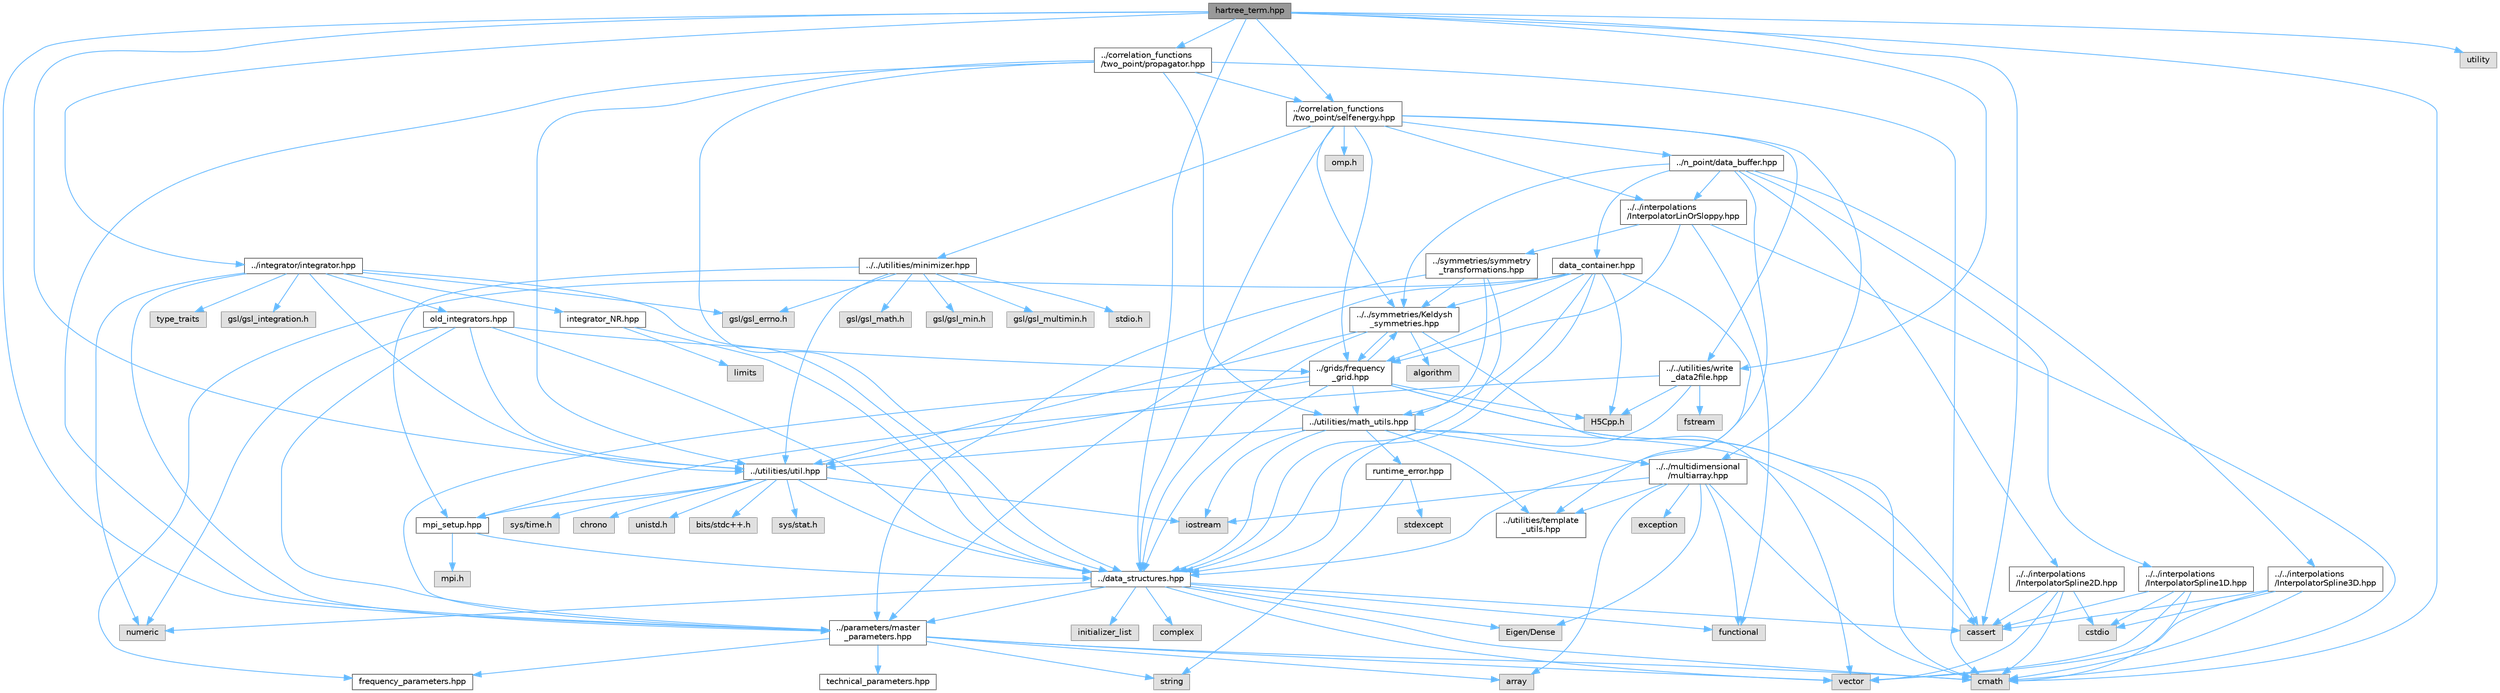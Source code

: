 digraph "hartree_term.hpp"
{
 // INTERACTIVE_SVG=YES
 // LATEX_PDF_SIZE
  bgcolor="transparent";
  edge [fontname=Helvetica,fontsize=10,labelfontname=Helvetica,labelfontsize=10];
  node [fontname=Helvetica,fontsize=10,shape=box,height=0.2,width=0.4];
  Node1 [id="Node000001",label="hartree_term.hpp",height=0.2,width=0.4,color="gray40", fillcolor="grey60", style="filled", fontcolor="black",tooltip=" "];
  Node1 -> Node2 [id="edge1_Node000001_Node000002",color="steelblue1",style="solid",tooltip=" "];
  Node2 [id="Node000002",label="../parameters/master\l_parameters.hpp",height=0.2,width=0.4,color="grey40", fillcolor="white", style="filled",URL="$d1/df8/master__parameters_8hpp.html",tooltip=" "];
  Node2 -> Node3 [id="edge2_Node000002_Node000003",color="steelblue1",style="solid",tooltip=" "];
  Node3 [id="Node000003",label="cmath",height=0.2,width=0.4,color="grey60", fillcolor="#E0E0E0", style="filled",tooltip=" "];
  Node2 -> Node4 [id="edge3_Node000002_Node000004",color="steelblue1",style="solid",tooltip=" "];
  Node4 [id="Node000004",label="vector",height=0.2,width=0.4,color="grey60", fillcolor="#E0E0E0", style="filled",tooltip=" "];
  Node2 -> Node5 [id="edge4_Node000002_Node000005",color="steelblue1",style="solid",tooltip=" "];
  Node5 [id="Node000005",label="string",height=0.2,width=0.4,color="grey60", fillcolor="#E0E0E0", style="filled",tooltip=" "];
  Node2 -> Node6 [id="edge5_Node000002_Node000006",color="steelblue1",style="solid",tooltip=" "];
  Node6 [id="Node000006",label="array",height=0.2,width=0.4,color="grey60", fillcolor="#E0E0E0", style="filled",tooltip=" "];
  Node2 -> Node7 [id="edge6_Node000002_Node000007",color="steelblue1",style="solid",tooltip=" "];
  Node7 [id="Node000007",label="frequency_parameters.hpp",height=0.2,width=0.4,color="grey40", fillcolor="white", style="filled",URL="$d3/d3c/frequency__parameters_8hpp.html",tooltip=" "];
  Node2 -> Node8 [id="edge7_Node000002_Node000008",color="steelblue1",style="solid",tooltip=" "];
  Node8 [id="Node000008",label="technical_parameters.hpp",height=0.2,width=0.4,color="grey40", fillcolor="white", style="filled",URL="$d9/d3a/technical__parameters_8hpp.html",tooltip=" "];
  Node1 -> Node9 [id="edge8_Node000001_Node000009",color="steelblue1",style="solid",tooltip=" "];
  Node9 [id="Node000009",label="../data_structures.hpp",height=0.2,width=0.4,color="grey40", fillcolor="white", style="filled",URL="$d7/d59/data__structures_8hpp.html",tooltip=" "];
  Node9 -> Node10 [id="edge9_Node000009_Node000010",color="steelblue1",style="solid",tooltip=" "];
  Node10 [id="Node000010",label="complex",height=0.2,width=0.4,color="grey60", fillcolor="#E0E0E0", style="filled",tooltip=" "];
  Node9 -> Node3 [id="edge10_Node000009_Node000003",color="steelblue1",style="solid",tooltip=" "];
  Node9 -> Node4 [id="edge11_Node000009_Node000004",color="steelblue1",style="solid",tooltip=" "];
  Node9 -> Node11 [id="edge12_Node000009_Node000011",color="steelblue1",style="solid",tooltip=" "];
  Node11 [id="Node000011",label="initializer_list",height=0.2,width=0.4,color="grey60", fillcolor="#E0E0E0", style="filled",tooltip=" "];
  Node9 -> Node12 [id="edge13_Node000009_Node000012",color="steelblue1",style="solid",tooltip=" "];
  Node12 [id="Node000012",label="functional",height=0.2,width=0.4,color="grey60", fillcolor="#E0E0E0", style="filled",tooltip=" "];
  Node9 -> Node13 [id="edge14_Node000009_Node000013",color="steelblue1",style="solid",tooltip=" "];
  Node13 [id="Node000013",label="cassert",height=0.2,width=0.4,color="grey60", fillcolor="#E0E0E0", style="filled",tooltip=" "];
  Node9 -> Node14 [id="edge15_Node000009_Node000014",color="steelblue1",style="solid",tooltip=" "];
  Node14 [id="Node000014",label="numeric",height=0.2,width=0.4,color="grey60", fillcolor="#E0E0E0", style="filled",tooltip=" "];
  Node9 -> Node2 [id="edge16_Node000009_Node000002",color="steelblue1",style="solid",tooltip=" "];
  Node9 -> Node15 [id="edge17_Node000009_Node000015",color="steelblue1",style="solid",tooltip=" "];
  Node15 [id="Node000015",label="Eigen/Dense",height=0.2,width=0.4,color="grey60", fillcolor="#E0E0E0", style="filled",tooltip=" "];
  Node1 -> Node16 [id="edge18_Node000001_Node000016",color="steelblue1",style="solid",tooltip=" "];
  Node16 [id="Node000016",label="../correlation_functions\l/two_point/selfenergy.hpp",height=0.2,width=0.4,color="grey40", fillcolor="white", style="filled",URL="$d6/d2d/selfenergy_8hpp.html",tooltip=" "];
  Node16 -> Node9 [id="edge19_Node000016_Node000009",color="steelblue1",style="solid",tooltip=" "];
  Node16 -> Node17 [id="edge20_Node000016_Node000017",color="steelblue1",style="solid",tooltip=" "];
  Node17 [id="Node000017",label="../../multidimensional\l/multiarray.hpp",height=0.2,width=0.4,color="grey40", fillcolor="white", style="filled",URL="$df/da4/multiarray_8hpp.html",tooltip=" "];
  Node17 -> Node6 [id="edge21_Node000017_Node000006",color="steelblue1",style="solid",tooltip=" "];
  Node17 -> Node3 [id="edge22_Node000017_Node000003",color="steelblue1",style="solid",tooltip=" "];
  Node17 -> Node18 [id="edge23_Node000017_Node000018",color="steelblue1",style="solid",tooltip=" "];
  Node18 [id="Node000018",label="exception",height=0.2,width=0.4,color="grey60", fillcolor="#E0E0E0", style="filled",tooltip=" "];
  Node17 -> Node12 [id="edge24_Node000017_Node000012",color="steelblue1",style="solid",tooltip=" "];
  Node17 -> Node19 [id="edge25_Node000017_Node000019",color="steelblue1",style="solid",tooltip=" "];
  Node19 [id="Node000019",label="iostream",height=0.2,width=0.4,color="grey60", fillcolor="#E0E0E0", style="filled",tooltip=" "];
  Node17 -> Node15 [id="edge26_Node000017_Node000015",color="steelblue1",style="solid",tooltip=" "];
  Node17 -> Node20 [id="edge27_Node000017_Node000020",color="steelblue1",style="solid",tooltip=" "];
  Node20 [id="Node000020",label="../utilities/template\l_utils.hpp",height=0.2,width=0.4,color="grey40", fillcolor="white", style="filled",URL="$dd/de3/template__utils_8hpp.html",tooltip=" "];
  Node16 -> Node21 [id="edge28_Node000016_Node000021",color="steelblue1",style="solid",tooltip=" "];
  Node21 [id="Node000021",label="../n_point/data_buffer.hpp",height=0.2,width=0.4,color="grey40", fillcolor="white", style="filled",URL="$dc/d80/data__buffer_8hpp.html",tooltip=" "];
  Node21 -> Node9 [id="edge29_Node000021_Node000009",color="steelblue1",style="solid",tooltip=" "];
  Node21 -> Node22 [id="edge30_Node000021_Node000022",color="steelblue1",style="solid",tooltip=" "];
  Node22 [id="Node000022",label="../../symmetries/Keldysh\l_symmetries.hpp",height=0.2,width=0.4,color="grey40", fillcolor="white", style="filled",URL="$d2/d1a/Keldysh__symmetries_8hpp.html",tooltip=" "];
  Node22 -> Node4 [id="edge31_Node000022_Node000004",color="steelblue1",style="solid",tooltip=" "];
  Node22 -> Node23 [id="edge32_Node000022_Node000023",color="steelblue1",style="solid",tooltip=" "];
  Node23 [id="Node000023",label="algorithm",height=0.2,width=0.4,color="grey60", fillcolor="#E0E0E0", style="filled",tooltip=" "];
  Node22 -> Node9 [id="edge33_Node000022_Node000009",color="steelblue1",style="solid",tooltip=" "];
  Node22 -> Node24 [id="edge34_Node000022_Node000024",color="steelblue1",style="solid",tooltip=" "];
  Node24 [id="Node000024",label="../utilities/util.hpp",height=0.2,width=0.4,color="grey40", fillcolor="white", style="filled",URL="$d0/d3f/util_8hpp.html",tooltip=" "];
  Node24 -> Node25 [id="edge35_Node000024_Node000025",color="steelblue1",style="solid",tooltip=" "];
  Node25 [id="Node000025",label="sys/time.h",height=0.2,width=0.4,color="grey60", fillcolor="#E0E0E0", style="filled",tooltip=" "];
  Node24 -> Node26 [id="edge36_Node000024_Node000026",color="steelblue1",style="solid",tooltip=" "];
  Node26 [id="Node000026",label="chrono",height=0.2,width=0.4,color="grey60", fillcolor="#E0E0E0", style="filled",tooltip=" "];
  Node24 -> Node27 [id="edge37_Node000024_Node000027",color="steelblue1",style="solid",tooltip=" "];
  Node27 [id="Node000027",label="unistd.h",height=0.2,width=0.4,color="grey60", fillcolor="#E0E0E0", style="filled",tooltip=" "];
  Node24 -> Node19 [id="edge38_Node000024_Node000019",color="steelblue1",style="solid",tooltip=" "];
  Node24 -> Node28 [id="edge39_Node000024_Node000028",color="steelblue1",style="solid",tooltip=" "];
  Node28 [id="Node000028",label="bits/stdc++.h",height=0.2,width=0.4,color="grey60", fillcolor="#E0E0E0", style="filled",tooltip=" "];
  Node24 -> Node29 [id="edge40_Node000024_Node000029",color="steelblue1",style="solid",tooltip=" "];
  Node29 [id="Node000029",label="sys/stat.h",height=0.2,width=0.4,color="grey60", fillcolor="#E0E0E0", style="filled",tooltip=" "];
  Node24 -> Node9 [id="edge41_Node000024_Node000009",color="steelblue1",style="solid",tooltip=" "];
  Node24 -> Node30 [id="edge42_Node000024_Node000030",color="steelblue1",style="solid",tooltip=" "];
  Node30 [id="Node000030",label="mpi_setup.hpp",height=0.2,width=0.4,color="grey40", fillcolor="white", style="filled",URL="$db/de0/mpi__setup_8hpp.html",tooltip=" "];
  Node30 -> Node9 [id="edge43_Node000030_Node000009",color="steelblue1",style="solid",tooltip=" "];
  Node30 -> Node31 [id="edge44_Node000030_Node000031",color="steelblue1",style="solid",tooltip=" "];
  Node31 [id="Node000031",label="mpi.h",height=0.2,width=0.4,color="grey60", fillcolor="#E0E0E0", style="filled",tooltip=" "];
  Node22 -> Node32 [id="edge45_Node000022_Node000032",color="steelblue1",style="solid",tooltip=" "];
  Node32 [id="Node000032",label="../grids/frequency\l_grid.hpp",height=0.2,width=0.4,color="grey40", fillcolor="white", style="filled",URL="$d5/d39/frequency__grid_8hpp.html",tooltip=" "];
  Node32 -> Node3 [id="edge46_Node000032_Node000003",color="steelblue1",style="solid",tooltip=" "];
  Node32 -> Node9 [id="edge47_Node000032_Node000009",color="steelblue1",style="solid",tooltip=" "];
  Node32 -> Node24 [id="edge48_Node000032_Node000024",color="steelblue1",style="solid",tooltip=" "];
  Node32 -> Node2 [id="edge49_Node000032_Node000002",color="steelblue1",style="solid",tooltip=" "];
  Node32 -> Node33 [id="edge50_Node000032_Node000033",color="steelblue1",style="solid",tooltip=" "];
  Node33 [id="Node000033",label="../utilities/math_utils.hpp",height=0.2,width=0.4,color="grey40", fillcolor="white", style="filled",URL="$de/dbb/math__utils_8hpp.html",tooltip=" "];
  Node33 -> Node9 [id="edge51_Node000033_Node000009",color="steelblue1",style="solid",tooltip=" "];
  Node33 -> Node17 [id="edge52_Node000033_Node000017",color="steelblue1",style="solid",tooltip=" "];
  Node33 -> Node20 [id="edge53_Node000033_Node000020",color="steelblue1",style="solid",tooltip=" "];
  Node33 -> Node34 [id="edge54_Node000033_Node000034",color="steelblue1",style="solid",tooltip=" "];
  Node34 [id="Node000034",label="runtime_error.hpp",height=0.2,width=0.4,color="grey40", fillcolor="white", style="filled",URL="$d1/d64/runtime__error_8hpp.html",tooltip=" "];
  Node34 -> Node35 [id="edge55_Node000034_Node000035",color="steelblue1",style="solid",tooltip=" "];
  Node35 [id="Node000035",label="stdexcept",height=0.2,width=0.4,color="grey60", fillcolor="#E0E0E0", style="filled",tooltip=" "];
  Node34 -> Node5 [id="edge56_Node000034_Node000005",color="steelblue1",style="solid",tooltip=" "];
  Node33 -> Node24 [id="edge57_Node000033_Node000024",color="steelblue1",style="solid",tooltip=" "];
  Node33 -> Node19 [id="edge58_Node000033_Node000019",color="steelblue1",style="solid",tooltip=" "];
  Node33 -> Node13 [id="edge59_Node000033_Node000013",color="steelblue1",style="solid",tooltip=" "];
  Node32 -> Node22 [id="edge60_Node000032_Node000022",color="steelblue1",style="solid",tooltip=" "];
  Node32 -> Node13 [id="edge61_Node000032_Node000013",color="steelblue1",style="solid",tooltip=" "];
  Node32 -> Node36 [id="edge62_Node000032_Node000036",color="steelblue1",style="solid",tooltip=" "];
  Node36 [id="Node000036",label="H5Cpp.h",height=0.2,width=0.4,color="grey60", fillcolor="#E0E0E0", style="filled",tooltip=" "];
  Node21 -> Node37 [id="edge63_Node000021_Node000037",color="steelblue1",style="solid",tooltip=" "];
  Node37 [id="Node000037",label="data_container.hpp",height=0.2,width=0.4,color="grey40", fillcolor="white", style="filled",URL="$da/dbc/data__container_8hpp.html",tooltip=" "];
  Node37 -> Node20 [id="edge64_Node000037_Node000020",color="steelblue1",style="solid",tooltip=" "];
  Node37 -> Node33 [id="edge65_Node000037_Node000033",color="steelblue1",style="solid",tooltip=" "];
  Node37 -> Node22 [id="edge66_Node000037_Node000022",color="steelblue1",style="solid",tooltip=" "];
  Node37 -> Node9 [id="edge67_Node000037_Node000009",color="steelblue1",style="solid",tooltip=" "];
  Node37 -> Node2 [id="edge68_Node000037_Node000002",color="steelblue1",style="solid",tooltip=" "];
  Node37 -> Node7 [id="edge69_Node000037_Node000007",color="steelblue1",style="solid",tooltip=" "];
  Node37 -> Node32 [id="edge70_Node000037_Node000032",color="steelblue1",style="solid",tooltip=" "];
  Node37 -> Node36 [id="edge71_Node000037_Node000036",color="steelblue1",style="solid",tooltip=" "];
  Node21 -> Node38 [id="edge72_Node000021_Node000038",color="steelblue1",style="solid",tooltip=" "];
  Node38 [id="Node000038",label="../../interpolations\l/InterpolatorLinOrSloppy.hpp",height=0.2,width=0.4,color="grey40", fillcolor="white", style="filled",URL="$d3/d17/InterpolatorLinOrSloppy_8hpp.html",tooltip=" "];
  Node38 -> Node3 [id="edge73_Node000038_Node000003",color="steelblue1",style="solid",tooltip=" "];
  Node38 -> Node12 [id="edge74_Node000038_Node000012",color="steelblue1",style="solid",tooltip=" "];
  Node38 -> Node32 [id="edge75_Node000038_Node000032",color="steelblue1",style="solid",tooltip=" "];
  Node38 -> Node39 [id="edge76_Node000038_Node000039",color="steelblue1",style="solid",tooltip=" "];
  Node39 [id="Node000039",label="../symmetries/symmetry\l_transformations.hpp",height=0.2,width=0.4,color="grey40", fillcolor="white", style="filled",URL="$db/d7d/symmetry__transformations_8hpp.html",tooltip=" "];
  Node39 -> Node2 [id="edge77_Node000039_Node000002",color="steelblue1",style="solid",tooltip=" "];
  Node39 -> Node33 [id="edge78_Node000039_Node000033",color="steelblue1",style="solid",tooltip=" "];
  Node39 -> Node22 [id="edge79_Node000039_Node000022",color="steelblue1",style="solid",tooltip=" "];
  Node39 -> Node9 [id="edge80_Node000039_Node000009",color="steelblue1",style="solid",tooltip=" "];
  Node21 -> Node40 [id="edge81_Node000021_Node000040",color="steelblue1",style="solid",tooltip=" "];
  Node40 [id="Node000040",label="../../interpolations\l/InterpolatorSpline1D.hpp",height=0.2,width=0.4,color="grey40", fillcolor="white", style="filled",URL="$d1/d52/InterpolatorSpline1D_8hpp.html",tooltip=" "];
  Node40 -> Node41 [id="edge82_Node000040_Node000041",color="steelblue1",style="solid",tooltip=" "];
  Node41 [id="Node000041",label="cstdio",height=0.2,width=0.4,color="grey60", fillcolor="#E0E0E0", style="filled",tooltip=" "];
  Node40 -> Node13 [id="edge83_Node000040_Node000013",color="steelblue1",style="solid",tooltip=" "];
  Node40 -> Node3 [id="edge84_Node000040_Node000003",color="steelblue1",style="solid",tooltip=" "];
  Node40 -> Node4 [id="edge85_Node000040_Node000004",color="steelblue1",style="solid",tooltip=" "];
  Node21 -> Node42 [id="edge86_Node000021_Node000042",color="steelblue1",style="solid",tooltip=" "];
  Node42 [id="Node000042",label="../../interpolations\l/InterpolatorSpline2D.hpp",height=0.2,width=0.4,color="grey40", fillcolor="white", style="filled",URL="$d6/d91/InterpolatorSpline2D_8hpp.html",tooltip=" "];
  Node42 -> Node41 [id="edge87_Node000042_Node000041",color="steelblue1",style="solid",tooltip=" "];
  Node42 -> Node13 [id="edge88_Node000042_Node000013",color="steelblue1",style="solid",tooltip=" "];
  Node42 -> Node3 [id="edge89_Node000042_Node000003",color="steelblue1",style="solid",tooltip=" "];
  Node42 -> Node4 [id="edge90_Node000042_Node000004",color="steelblue1",style="solid",tooltip=" "];
  Node21 -> Node43 [id="edge91_Node000021_Node000043",color="steelblue1",style="solid",tooltip=" "];
  Node43 [id="Node000043",label="../../interpolations\l/InterpolatorSpline3D.hpp",height=0.2,width=0.4,color="grey40", fillcolor="white", style="filled",URL="$dd/dcc/InterpolatorSpline3D_8hpp.html",tooltip=" "];
  Node43 -> Node41 [id="edge92_Node000043_Node000041",color="steelblue1",style="solid",tooltip=" "];
  Node43 -> Node13 [id="edge93_Node000043_Node000013",color="steelblue1",style="solid",tooltip=" "];
  Node43 -> Node3 [id="edge94_Node000043_Node000003",color="steelblue1",style="solid",tooltip=" "];
  Node43 -> Node4 [id="edge95_Node000043_Node000004",color="steelblue1",style="solid",tooltip=" "];
  Node16 -> Node32 [id="edge96_Node000016_Node000032",color="steelblue1",style="solid",tooltip=" "];
  Node16 -> Node44 [id="edge97_Node000016_Node000044",color="steelblue1",style="solid",tooltip=" "];
  Node44 [id="Node000044",label="../../utilities/minimizer.hpp",height=0.2,width=0.4,color="grey40", fillcolor="white", style="filled",URL="$d4/d21/minimizer_8hpp.html",tooltip=" "];
  Node44 -> Node45 [id="edge98_Node000044_Node000045",color="steelblue1",style="solid",tooltip=" "];
  Node45 [id="Node000045",label="stdio.h",height=0.2,width=0.4,color="grey60", fillcolor="#E0E0E0", style="filled",tooltip=" "];
  Node44 -> Node46 [id="edge99_Node000044_Node000046",color="steelblue1",style="solid",tooltip=" "];
  Node46 [id="Node000046",label="gsl/gsl_errno.h",height=0.2,width=0.4,color="grey60", fillcolor="#E0E0E0", style="filled",tooltip=" "];
  Node44 -> Node47 [id="edge100_Node000044_Node000047",color="steelblue1",style="solid",tooltip=" "];
  Node47 [id="Node000047",label="gsl/gsl_math.h",height=0.2,width=0.4,color="grey60", fillcolor="#E0E0E0", style="filled",tooltip=" "];
  Node44 -> Node48 [id="edge101_Node000044_Node000048",color="steelblue1",style="solid",tooltip=" "];
  Node48 [id="Node000048",label="gsl/gsl_min.h",height=0.2,width=0.4,color="grey60", fillcolor="#E0E0E0", style="filled",tooltip=" "];
  Node44 -> Node49 [id="edge102_Node000044_Node000049",color="steelblue1",style="solid",tooltip=" "];
  Node49 [id="Node000049",label="gsl/gsl_multimin.h",height=0.2,width=0.4,color="grey60", fillcolor="#E0E0E0", style="filled",tooltip=" "];
  Node44 -> Node30 [id="edge103_Node000044_Node000030",color="steelblue1",style="solid",tooltip=" "];
  Node44 -> Node24 [id="edge104_Node000044_Node000024",color="steelblue1",style="solid",tooltip=" "];
  Node16 -> Node50 [id="edge105_Node000016_Node000050",color="steelblue1",style="solid",tooltip=" "];
  Node50 [id="Node000050",label="omp.h",height=0.2,width=0.4,color="grey60", fillcolor="#E0E0E0", style="filled",tooltip=" "];
  Node16 -> Node22 [id="edge106_Node000016_Node000022",color="steelblue1",style="solid",tooltip=" "];
  Node16 -> Node51 [id="edge107_Node000016_Node000051",color="steelblue1",style="solid",tooltip=" "];
  Node51 [id="Node000051",label="../../utilities/write\l_data2file.hpp",height=0.2,width=0.4,color="grey40", fillcolor="white", style="filled",URL="$d8/d74/write__data2file_8hpp.html",tooltip=" "];
  Node51 -> Node9 [id="edge108_Node000051_Node000009",color="steelblue1",style="solid",tooltip=" "];
  Node51 -> Node30 [id="edge109_Node000051_Node000030",color="steelblue1",style="solid",tooltip=" "];
  Node51 -> Node52 [id="edge110_Node000051_Node000052",color="steelblue1",style="solid",tooltip=" "];
  Node52 [id="Node000052",label="fstream",height=0.2,width=0.4,color="grey60", fillcolor="#E0E0E0", style="filled",tooltip=" "];
  Node51 -> Node36 [id="edge111_Node000051_Node000036",color="steelblue1",style="solid",tooltip=" "];
  Node16 -> Node38 [id="edge112_Node000016_Node000038",color="steelblue1",style="solid",tooltip=" "];
  Node1 -> Node53 [id="edge113_Node000001_Node000053",color="steelblue1",style="solid",tooltip=" "];
  Node53 [id="Node000053",label="../correlation_functions\l/two_point/propagator.hpp",height=0.2,width=0.4,color="grey40", fillcolor="white", style="filled",URL="$d5/df7/propagator_8hpp.html",tooltip=" "];
  Node53 -> Node3 [id="edge114_Node000053_Node000003",color="steelblue1",style="solid",tooltip=" "];
  Node53 -> Node9 [id="edge115_Node000053_Node000009",color="steelblue1",style="solid",tooltip=" "];
  Node53 -> Node33 [id="edge116_Node000053_Node000033",color="steelblue1",style="solid",tooltip=" "];
  Node53 -> Node16 [id="edge117_Node000053_Node000016",color="steelblue1",style="solid",tooltip=" "];
  Node53 -> Node2 [id="edge118_Node000053_Node000002",color="steelblue1",style="solid",tooltip=" "];
  Node53 -> Node24 [id="edge119_Node000053_Node000024",color="steelblue1",style="solid",tooltip=" "];
  Node1 -> Node54 [id="edge120_Node000001_Node000054",color="steelblue1",style="solid",tooltip=" "];
  Node54 [id="Node000054",label="../integrator/integrator.hpp",height=0.2,width=0.4,color="grey40", fillcolor="white", style="filled",URL="$dd/d1f/integrator_8hpp.html",tooltip=" "];
  Node54 -> Node14 [id="edge121_Node000054_Node000014",color="steelblue1",style="solid",tooltip=" "];
  Node54 -> Node55 [id="edge122_Node000054_Node000055",color="steelblue1",style="solid",tooltip=" "];
  Node55 [id="Node000055",label="type_traits",height=0.2,width=0.4,color="grey60", fillcolor="#E0E0E0", style="filled",tooltip=" "];
  Node54 -> Node9 [id="edge123_Node000054_Node000009",color="steelblue1",style="solid",tooltip=" "];
  Node54 -> Node2 [id="edge124_Node000054_Node000002",color="steelblue1",style="solid",tooltip=" "];
  Node54 -> Node56 [id="edge125_Node000054_Node000056",color="steelblue1",style="solid",tooltip=" "];
  Node56 [id="Node000056",label="gsl/gsl_integration.h",height=0.2,width=0.4,color="grey60", fillcolor="#E0E0E0", style="filled",tooltip=" "];
  Node54 -> Node46 [id="edge126_Node000054_Node000046",color="steelblue1",style="solid",tooltip=" "];
  Node54 -> Node57 [id="edge127_Node000054_Node000057",color="steelblue1",style="solid",tooltip=" "];
  Node57 [id="Node000057",label="old_integrators.hpp",height=0.2,width=0.4,color="grey40", fillcolor="white", style="filled",URL="$d7/d65/old__integrators_8hpp.html",tooltip=" "];
  Node57 -> Node14 [id="edge128_Node000057_Node000014",color="steelblue1",style="solid",tooltip=" "];
  Node57 -> Node9 [id="edge129_Node000057_Node000009",color="steelblue1",style="solid",tooltip=" "];
  Node57 -> Node2 [id="edge130_Node000057_Node000002",color="steelblue1",style="solid",tooltip=" "];
  Node57 -> Node24 [id="edge131_Node000057_Node000024",color="steelblue1",style="solid",tooltip=" "];
  Node57 -> Node32 [id="edge132_Node000057_Node000032",color="steelblue1",style="solid",tooltip=" "];
  Node54 -> Node58 [id="edge133_Node000054_Node000058",color="steelblue1",style="solid",tooltip=" "];
  Node58 [id="Node000058",label="integrator_NR.hpp",height=0.2,width=0.4,color="grey40", fillcolor="white", style="filled",URL="$da/db4/integrator__NR_8hpp.html",tooltip=" "];
  Node58 -> Node59 [id="edge134_Node000058_Node000059",color="steelblue1",style="solid",tooltip=" "];
  Node59 [id="Node000059",label="limits",height=0.2,width=0.4,color="grey60", fillcolor="#E0E0E0", style="filled",tooltip=" "];
  Node58 -> Node9 [id="edge135_Node000058_Node000009",color="steelblue1",style="solid",tooltip=" "];
  Node54 -> Node24 [id="edge136_Node000054_Node000024",color="steelblue1",style="solid",tooltip=" "];
  Node1 -> Node51 [id="edge137_Node000001_Node000051",color="steelblue1",style="solid",tooltip=" "];
  Node1 -> Node24 [id="edge138_Node000001_Node000024",color="steelblue1",style="solid",tooltip=" "];
  Node1 -> Node13 [id="edge139_Node000001_Node000013",color="steelblue1",style="solid",tooltip=" "];
  Node1 -> Node3 [id="edge140_Node000001_Node000003",color="steelblue1",style="solid",tooltip=" "];
  Node1 -> Node60 [id="edge141_Node000001_Node000060",color="steelblue1",style="solid",tooltip=" "];
  Node60 [id="Node000060",label="utility",height=0.2,width=0.4,color="grey60", fillcolor="#E0E0E0", style="filled",tooltip=" "];
}
